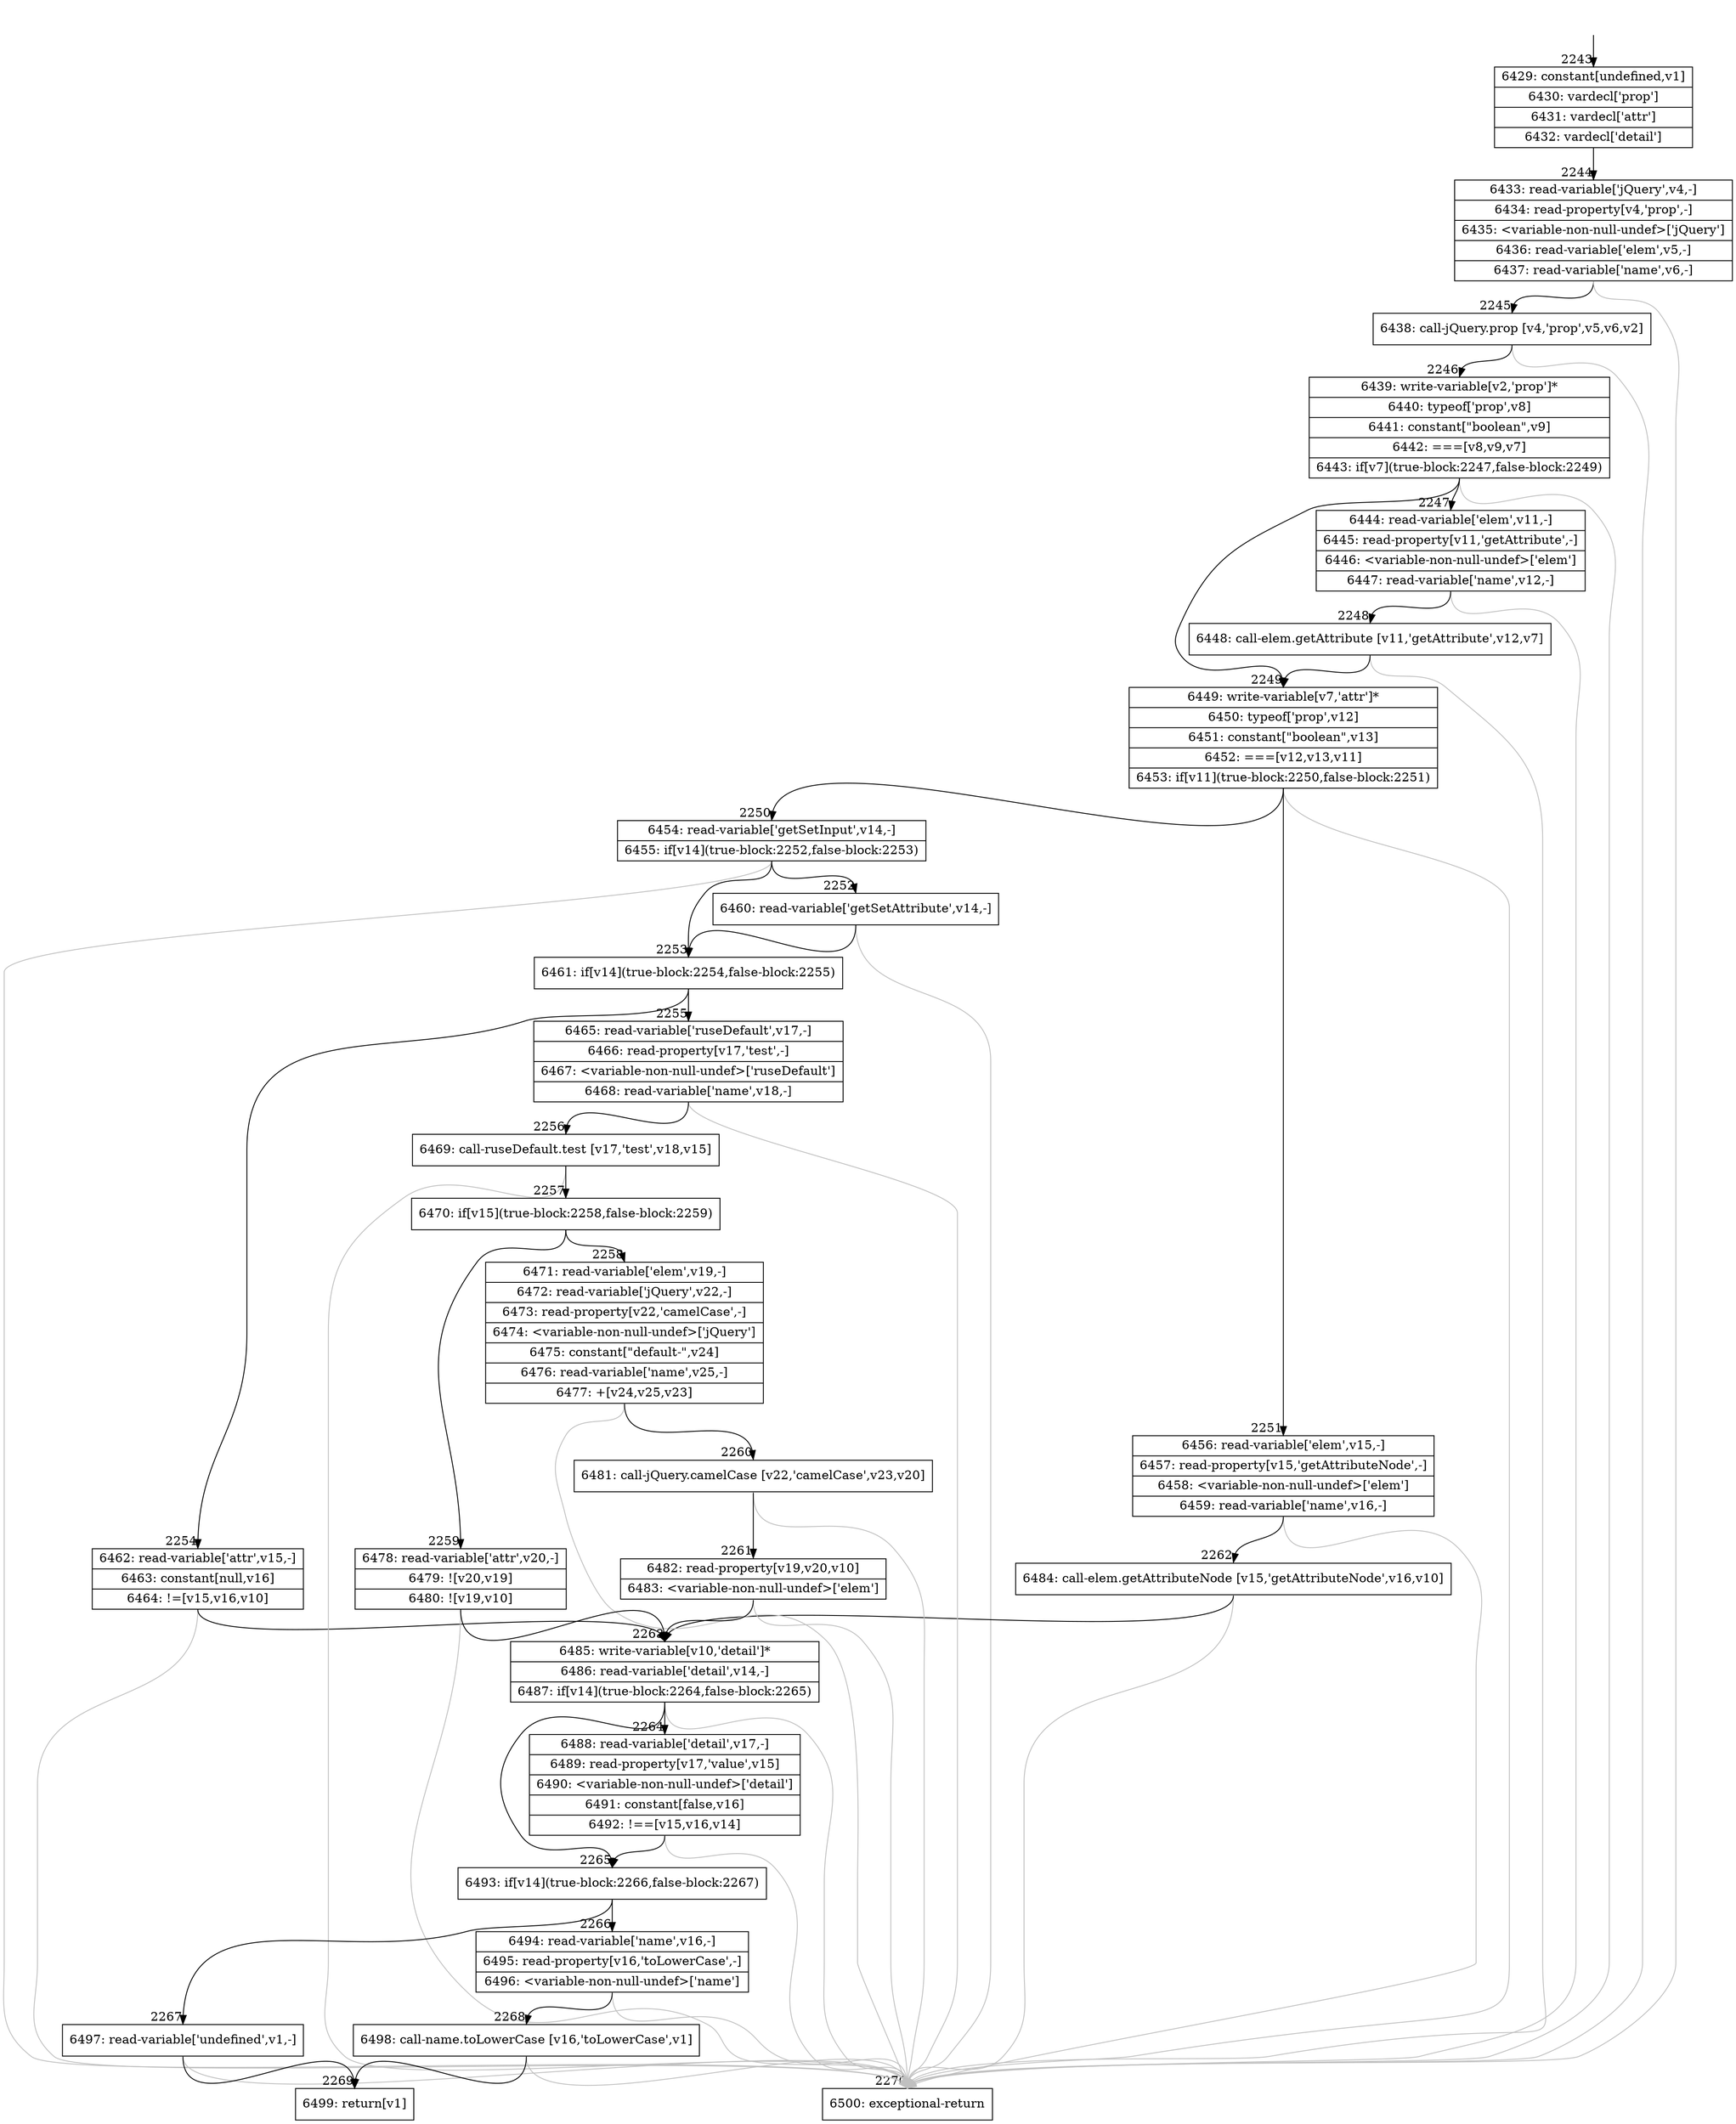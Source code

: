 digraph {
rankdir="TD"
BB_entry149[shape=none,label=""];
BB_entry149 -> BB2243 [tailport=s, headport=n, headlabel="    2243"]
BB2243 [shape=record label="{6429: constant[undefined,v1]|6430: vardecl['prop']|6431: vardecl['attr']|6432: vardecl['detail']}" ] 
BB2243 -> BB2244 [tailport=s, headport=n, headlabel="      2244"]
BB2244 [shape=record label="{6433: read-variable['jQuery',v4,-]|6434: read-property[v4,'prop',-]|6435: \<variable-non-null-undef\>['jQuery']|6436: read-variable['elem',v5,-]|6437: read-variable['name',v6,-]}" ] 
BB2244 -> BB2245 [tailport=s, headport=n, headlabel="      2245"]
BB2244 -> BB2270 [tailport=s, headport=n, color=gray, headlabel="      2270"]
BB2245 [shape=record label="{6438: call-jQuery.prop [v4,'prop',v5,v6,v2]}" ] 
BB2245 -> BB2246 [tailport=s, headport=n, headlabel="      2246"]
BB2245 -> BB2270 [tailport=s, headport=n, color=gray]
BB2246 [shape=record label="{6439: write-variable[v2,'prop']*|6440: typeof['prop',v8]|6441: constant[\"boolean\",v9]|6442: ===[v8,v9,v7]|6443: if[v7](true-block:2247,false-block:2249)}" ] 
BB2246 -> BB2249 [tailport=s, headport=n, headlabel="      2249"]
BB2246 -> BB2247 [tailport=s, headport=n, headlabel="      2247"]
BB2246 -> BB2270 [tailport=s, headport=n, color=gray]
BB2247 [shape=record label="{6444: read-variable['elem',v11,-]|6445: read-property[v11,'getAttribute',-]|6446: \<variable-non-null-undef\>['elem']|6447: read-variable['name',v12,-]}" ] 
BB2247 -> BB2248 [tailport=s, headport=n, headlabel="      2248"]
BB2247 -> BB2270 [tailport=s, headport=n, color=gray]
BB2248 [shape=record label="{6448: call-elem.getAttribute [v11,'getAttribute',v12,v7]}" ] 
BB2248 -> BB2249 [tailport=s, headport=n]
BB2248 -> BB2270 [tailport=s, headport=n, color=gray]
BB2249 [shape=record label="{6449: write-variable[v7,'attr']*|6450: typeof['prop',v12]|6451: constant[\"boolean\",v13]|6452: ===[v12,v13,v11]|6453: if[v11](true-block:2250,false-block:2251)}" ] 
BB2249 -> BB2250 [tailport=s, headport=n, headlabel="      2250"]
BB2249 -> BB2251 [tailport=s, headport=n, headlabel="      2251"]
BB2249 -> BB2270 [tailport=s, headport=n, color=gray]
BB2250 [shape=record label="{6454: read-variable['getSetInput',v14,-]|6455: if[v14](true-block:2252,false-block:2253)}" ] 
BB2250 -> BB2253 [tailport=s, headport=n, headlabel="      2253"]
BB2250 -> BB2252 [tailport=s, headport=n, headlabel="      2252"]
BB2250 -> BB2270 [tailport=s, headport=n, color=gray]
BB2251 [shape=record label="{6456: read-variable['elem',v15,-]|6457: read-property[v15,'getAttributeNode',-]|6458: \<variable-non-null-undef\>['elem']|6459: read-variable['name',v16,-]}" ] 
BB2251 -> BB2262 [tailport=s, headport=n, headlabel="      2262"]
BB2251 -> BB2270 [tailport=s, headport=n, color=gray]
BB2252 [shape=record label="{6460: read-variable['getSetAttribute',v14,-]}" ] 
BB2252 -> BB2253 [tailport=s, headport=n]
BB2252 -> BB2270 [tailport=s, headport=n, color=gray]
BB2253 [shape=record label="{6461: if[v14](true-block:2254,false-block:2255)}" ] 
BB2253 -> BB2254 [tailport=s, headport=n, headlabel="      2254"]
BB2253 -> BB2255 [tailport=s, headport=n, headlabel="      2255"]
BB2254 [shape=record label="{6462: read-variable['attr',v15,-]|6463: constant[null,v16]|6464: !=[v15,v16,v10]}" ] 
BB2254 -> BB2263 [tailport=s, headport=n, headlabel="      2263"]
BB2254 -> BB2270 [tailport=s, headport=n, color=gray]
BB2255 [shape=record label="{6465: read-variable['ruseDefault',v17,-]|6466: read-property[v17,'test',-]|6467: \<variable-non-null-undef\>['ruseDefault']|6468: read-variable['name',v18,-]}" ] 
BB2255 -> BB2256 [tailport=s, headport=n, headlabel="      2256"]
BB2255 -> BB2270 [tailport=s, headport=n, color=gray]
BB2256 [shape=record label="{6469: call-ruseDefault.test [v17,'test',v18,v15]}" ] 
BB2256 -> BB2257 [tailport=s, headport=n, headlabel="      2257"]
BB2256 -> BB2270 [tailport=s, headport=n, color=gray]
BB2257 [shape=record label="{6470: if[v15](true-block:2258,false-block:2259)}" ] 
BB2257 -> BB2258 [tailport=s, headport=n, headlabel="      2258"]
BB2257 -> BB2259 [tailport=s, headport=n, headlabel="      2259"]
BB2258 [shape=record label="{6471: read-variable['elem',v19,-]|6472: read-variable['jQuery',v22,-]|6473: read-property[v22,'camelCase',-]|6474: \<variable-non-null-undef\>['jQuery']|6475: constant[\"default-\",v24]|6476: read-variable['name',v25,-]|6477: +[v24,v25,v23]}" ] 
BB2258 -> BB2260 [tailport=s, headport=n, headlabel="      2260"]
BB2258 -> BB2270 [tailport=s, headport=n, color=gray]
BB2259 [shape=record label="{6478: read-variable['attr',v20,-]|6479: ![v20,v19]|6480: ![v19,v10]}" ] 
BB2259 -> BB2263 [tailport=s, headport=n]
BB2259 -> BB2270 [tailport=s, headport=n, color=gray]
BB2260 [shape=record label="{6481: call-jQuery.camelCase [v22,'camelCase',v23,v20]}" ] 
BB2260 -> BB2261 [tailport=s, headport=n, headlabel="      2261"]
BB2260 -> BB2270 [tailport=s, headport=n, color=gray]
BB2261 [shape=record label="{6482: read-property[v19,v20,v10]|6483: \<variable-non-null-undef\>['elem']}" ] 
BB2261 -> BB2263 [tailport=s, headport=n]
BB2261 -> BB2270 [tailport=s, headport=n, color=gray]
BB2262 [shape=record label="{6484: call-elem.getAttributeNode [v15,'getAttributeNode',v16,v10]}" ] 
BB2262 -> BB2263 [tailport=s, headport=n]
BB2262 -> BB2270 [tailport=s, headport=n, color=gray]
BB2263 [shape=record label="{6485: write-variable[v10,'detail']*|6486: read-variable['detail',v14,-]|6487: if[v14](true-block:2264,false-block:2265)}" ] 
BB2263 -> BB2265 [tailport=s, headport=n, headlabel="      2265"]
BB2263 -> BB2264 [tailport=s, headport=n, headlabel="      2264"]
BB2263 -> BB2270 [tailport=s, headport=n, color=gray]
BB2264 [shape=record label="{6488: read-variable['detail',v17,-]|6489: read-property[v17,'value',v15]|6490: \<variable-non-null-undef\>['detail']|6491: constant[false,v16]|6492: !==[v15,v16,v14]}" ] 
BB2264 -> BB2265 [tailport=s, headport=n]
BB2264 -> BB2270 [tailport=s, headport=n, color=gray]
BB2265 [shape=record label="{6493: if[v14](true-block:2266,false-block:2267)}" ] 
BB2265 -> BB2266 [tailport=s, headport=n, headlabel="      2266"]
BB2265 -> BB2267 [tailport=s, headport=n, headlabel="      2267"]
BB2266 [shape=record label="{6494: read-variable['name',v16,-]|6495: read-property[v16,'toLowerCase',-]|6496: \<variable-non-null-undef\>['name']}" ] 
BB2266 -> BB2268 [tailport=s, headport=n, headlabel="      2268"]
BB2266 -> BB2270 [tailport=s, headport=n, color=gray]
BB2267 [shape=record label="{6497: read-variable['undefined',v1,-]}" ] 
BB2267 -> BB2269 [tailport=s, headport=n, headlabel="      2269"]
BB2267 -> BB2270 [tailport=s, headport=n, color=gray]
BB2268 [shape=record label="{6498: call-name.toLowerCase [v16,'toLowerCase',v1]}" ] 
BB2268 -> BB2269 [tailport=s, headport=n]
BB2268 -> BB2270 [tailport=s, headport=n, color=gray]
BB2269 [shape=record label="{6499: return[v1]}" ] 
BB2270 [shape=record label="{6500: exceptional-return}" ] 
//#$~ 2518
}
